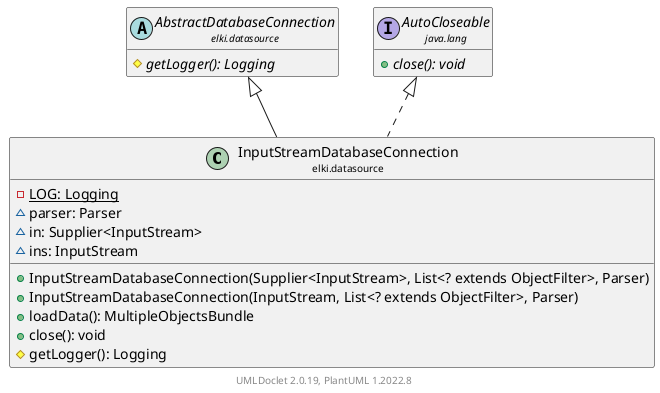 @startuml
    remove .*\.(Instance|Par|Parameterizer|Factory)$
    set namespaceSeparator none
    hide empty fields
    hide empty methods

    class "<size:14>InputStreamDatabaseConnection\n<size:10>elki.datasource" as elki.datasource.InputStreamDatabaseConnection [[InputStreamDatabaseConnection.html]] {
        {static} -LOG: Logging
        ~parser: Parser
        ~in: Supplier<InputStream>
        ~ins: InputStream
        +InputStreamDatabaseConnection(Supplier<InputStream>, List<? extends ObjectFilter>, Parser)
        +InputStreamDatabaseConnection(InputStream, List<? extends ObjectFilter>, Parser)
        +loadData(): MultipleObjectsBundle
        +close(): void
        #getLogger(): Logging
    }

    abstract class "<size:14>AbstractDatabaseConnection\n<size:10>elki.datasource" as elki.datasource.AbstractDatabaseConnection [[AbstractDatabaseConnection.html]] {
        {abstract} #getLogger(): Logging
    }
    interface "<size:14>AutoCloseable\n<size:10>java.lang" as java.lang.AutoCloseable {
        {abstract} +close(): void
    }
    class "<size:14>InputStreamDatabaseConnection.Par\n<size:10>elki.datasource" as elki.datasource.InputStreamDatabaseConnection.Par [[InputStreamDatabaseConnection.Par.html]]

    elki.datasource.AbstractDatabaseConnection <|-- elki.datasource.InputStreamDatabaseConnection
    java.lang.AutoCloseable <|.. elki.datasource.InputStreamDatabaseConnection
    elki.datasource.InputStreamDatabaseConnection +-- elki.datasource.InputStreamDatabaseConnection.Par

    center footer UMLDoclet 2.0.19, PlantUML 1.2022.8
@enduml
